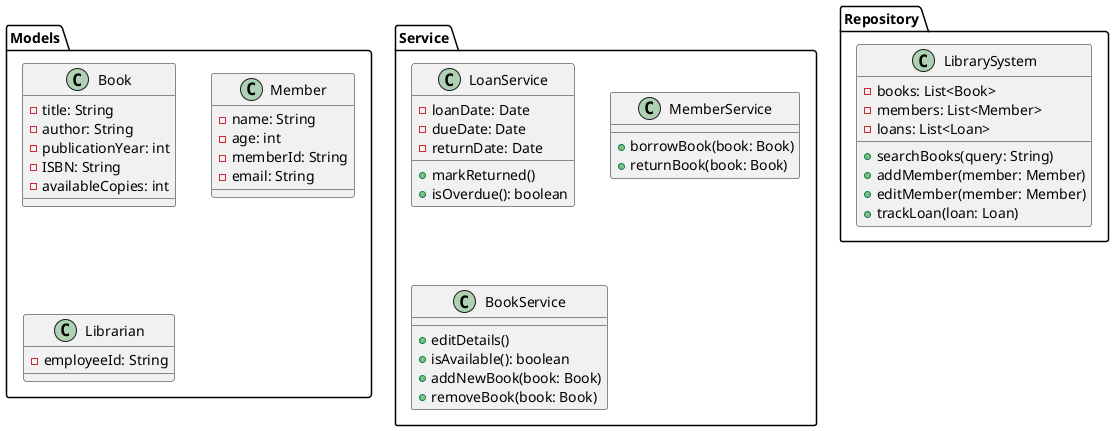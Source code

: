 @startuml
Package "Models" {
class Book {
  - title: String
  - author: String
  - publicationYear: int
  - ISBN: String
  - availableCopies: int
}

class Member {
  - name: String
  - age: int
  - memberId: String
  - email: String
}

class Librarian {
  - employeeId: String

  }
}

Package "Service" {
class LoanService {
  - loanDate: Date
  - dueDate: Date
  - returnDate: Date
  + markReturned()
  + isOverdue(): boolean
  }
class MemberService {
  + borrowBook(book: Book)
  + returnBook(book: Book)

  }
class BookService {
  + editDetails()
  + isAvailable(): boolean
  + addNewBook(book: Book)
  + removeBook(book: Book)
  }
}

Package "Repository" {
class LibrarySystem {
  - books: List<Book>
  - members: List<Member>
  - loans: List<Loan>
  + searchBooks(query: String)
  + addMember(member: Member)
  + editMember(member: Member)
  + trackLoan(loan: Loan)
  }
}

@enduml

LibrarySystem --> Book : manages >
LibrarySystem --> Member : manages >
LoanService --> BookService : relates to >
LoanService --> MemberService : borrowed by >
Librarian --> LibrarySystem : uses >
